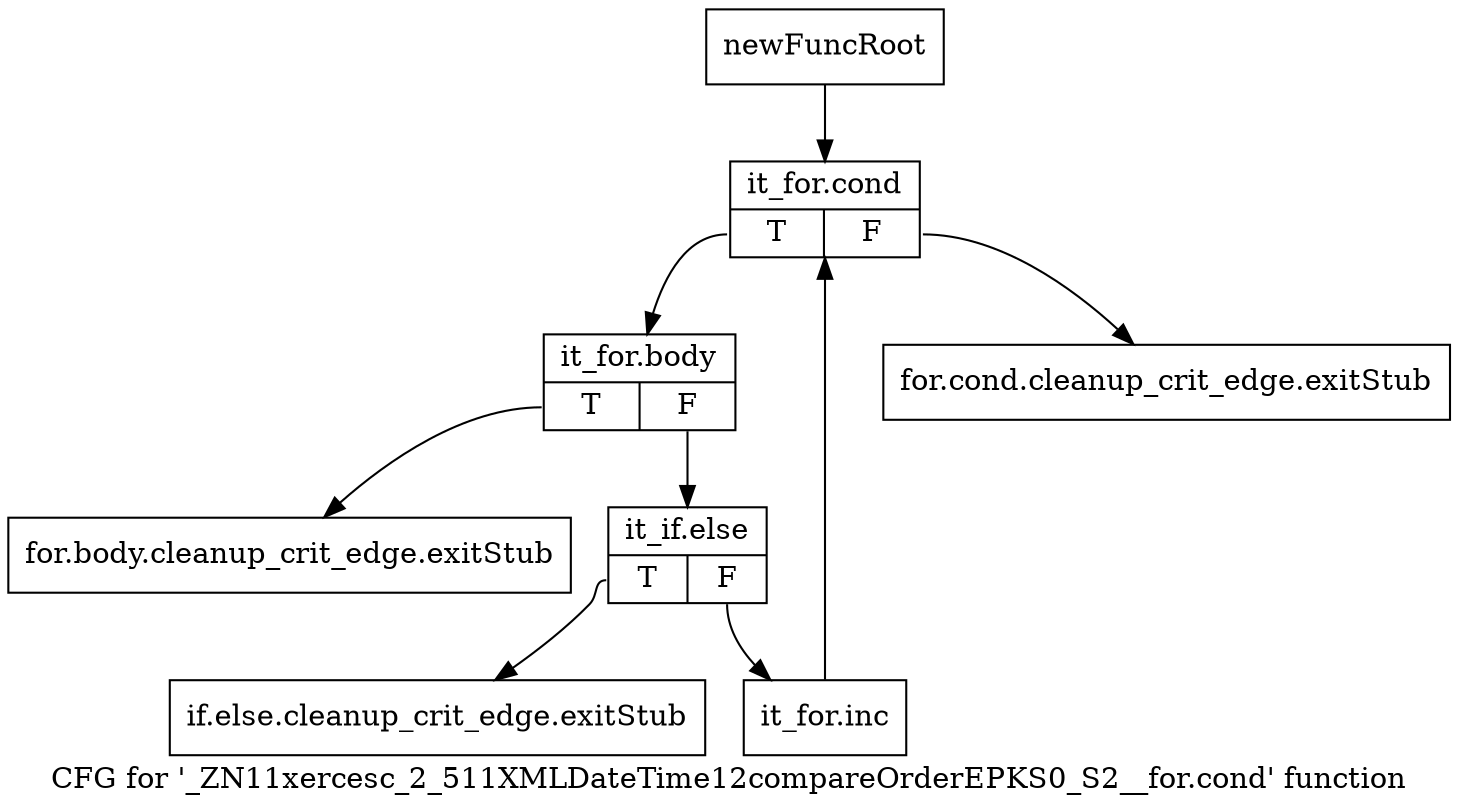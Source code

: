 digraph "CFG for '_ZN11xercesc_2_511XMLDateTime12compareOrderEPKS0_S2__for.cond' function" {
	label="CFG for '_ZN11xercesc_2_511XMLDateTime12compareOrderEPKS0_S2__for.cond' function";

	Node0x9aff4a0 [shape=record,label="{newFuncRoot}"];
	Node0x9aff4a0 -> Node0x9aff5e0;
	Node0x9aff4f0 [shape=record,label="{for.cond.cleanup_crit_edge.exitStub}"];
	Node0x9aff540 [shape=record,label="{for.body.cleanup_crit_edge.exitStub}"];
	Node0x9aff590 [shape=record,label="{if.else.cleanup_crit_edge.exitStub}"];
	Node0x9aff5e0 [shape=record,label="{it_for.cond|{<s0>T|<s1>F}}"];
	Node0x9aff5e0:s0 -> Node0x9aff630;
	Node0x9aff5e0:s1 -> Node0x9aff4f0;
	Node0x9aff630 [shape=record,label="{it_for.body|{<s0>T|<s1>F}}"];
	Node0x9aff630:s0 -> Node0x9aff540;
	Node0x9aff630:s1 -> Node0x9aff680;
	Node0x9aff680 [shape=record,label="{it_if.else|{<s0>T|<s1>F}}"];
	Node0x9aff680:s0 -> Node0x9aff590;
	Node0x9aff680:s1 -> Node0x9aff6d0;
	Node0x9aff6d0 [shape=record,label="{it_for.inc}"];
	Node0x9aff6d0 -> Node0x9aff5e0;
}

